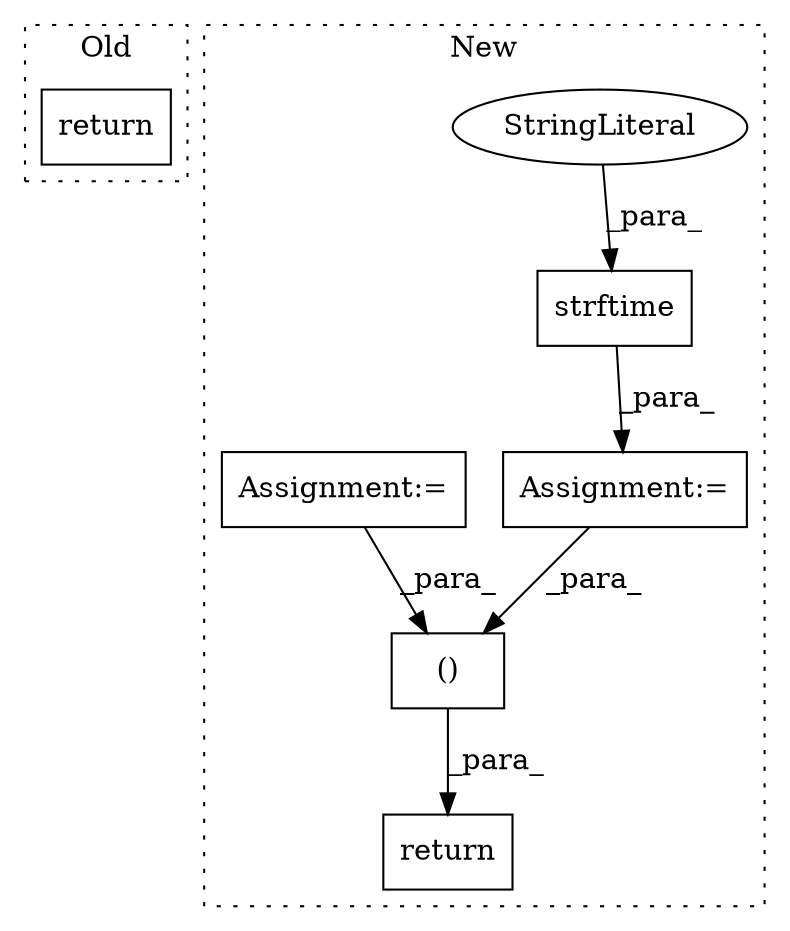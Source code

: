 digraph G {
subgraph cluster0 {
1 [label="return" a="41" s="2291" l="12" shape="box"];
label = "Old";
style="dotted";
}
subgraph cluster1 {
2 [label="strftime" a="32" s="2144,2157" l="9,1" shape="box"];
3 [label="StringLiteral" a="45" s="2153" l="4" shape="ellipse"];
4 [label="Assignment:=" a="7" s="2131" l="1" shape="box"];
5 [label="()" a="106" s="2405" l="49" shape="box"];
6 [label="Assignment:=" a="7" s="2084" l="1" shape="box"];
7 [label="return" a="41" s="2393" l="12" shape="box"];
label = "New";
style="dotted";
}
2 -> 4 [label="_para_"];
3 -> 2 [label="_para_"];
4 -> 5 [label="_para_"];
5 -> 7 [label="_para_"];
6 -> 5 [label="_para_"];
}